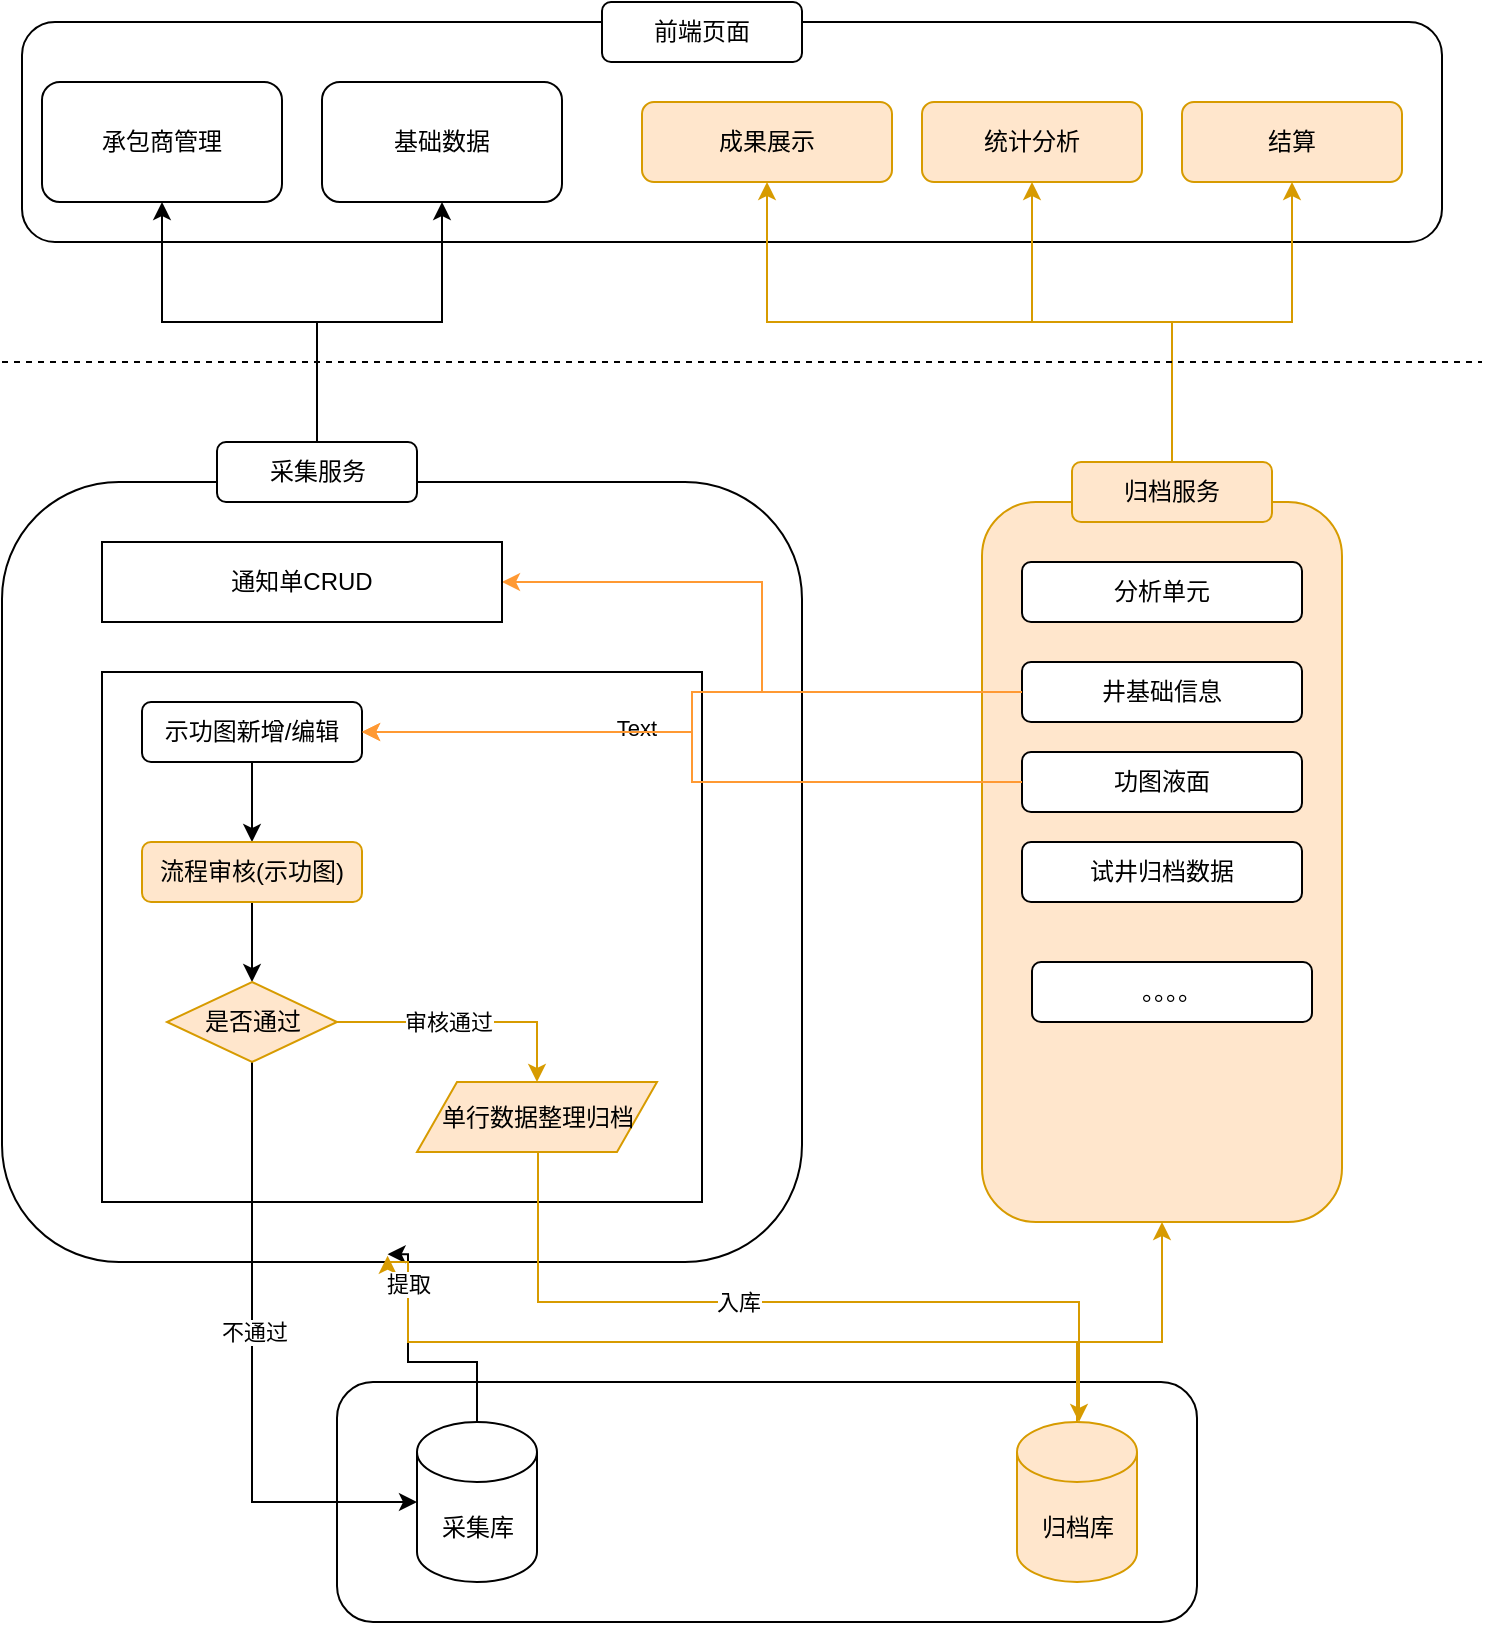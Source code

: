 <mxfile version="27.1.1">
  <diagram name="第 1 页" id="9s7XaZCOjoRoh86qWBvf">
    <mxGraphModel dx="1639" dy="882" grid="1" gridSize="10" guides="1" tooltips="1" connect="1" arrows="1" fold="1" page="1" pageScale="1" pageWidth="827" pageHeight="1169" math="0" shadow="0">
      <root>
        <mxCell id="0" />
        <mxCell id="1" parent="0" />
        <mxCell id="Qa2dCCLPwdOy2a_UL4VP-18" value="" style="rounded=1;whiteSpace=wrap;html=1;" vertex="1" parent="1">
          <mxGeometry x="20" y="50" width="710" height="110" as="geometry" />
        </mxCell>
        <mxCell id="Qa2dCCLPwdOy2a_UL4VP-8" value="" style="rounded=1;whiteSpace=wrap;html=1;fillColor=none;" vertex="1" parent="1">
          <mxGeometry x="10" y="280" width="400" height="390" as="geometry" />
        </mxCell>
        <mxCell id="Qa2dCCLPwdOy2a_UL4VP-6" value="" style="rounded=1;whiteSpace=wrap;html=1;" vertex="1" parent="1">
          <mxGeometry x="177.5" y="730" width="430" height="120" as="geometry" />
        </mxCell>
        <mxCell id="Qa2dCCLPwdOy2a_UL4VP-1" value="采集库" style="shape=cylinder3;whiteSpace=wrap;html=1;boundedLbl=1;backgroundOutline=1;size=15;" vertex="1" parent="1">
          <mxGeometry x="217.5" y="750" width="60" height="80" as="geometry" />
        </mxCell>
        <mxCell id="Qa2dCCLPwdOy2a_UL4VP-22" style="edgeStyle=orthogonalEdgeStyle;rounded=0;orthogonalLoop=1;jettySize=auto;html=1;entryX=0.5;entryY=1;entryDx=0;entryDy=0;fillColor=#ffe6cc;strokeColor=#d79b00;" edge="1" parent="1" source="Qa2dCCLPwdOy2a_UL4VP-2" target="Qa2dCCLPwdOy2a_UL4VP-11">
          <mxGeometry relative="1" as="geometry">
            <Array as="points">
              <mxPoint x="548" y="710" />
              <mxPoint x="590" y="710" />
            </Array>
          </mxGeometry>
        </mxCell>
        <mxCell id="Qa2dCCLPwdOy2a_UL4VP-2" value="归档库" style="shape=cylinder3;whiteSpace=wrap;html=1;boundedLbl=1;backgroundOutline=1;size=15;fillColor=#ffe6cc;strokeColor=#d79b00;" vertex="1" parent="1">
          <mxGeometry x="517.5" y="750" width="60" height="80" as="geometry" />
        </mxCell>
        <mxCell id="Qa2dCCLPwdOy2a_UL4VP-39" style="edgeStyle=orthogonalEdgeStyle;rounded=0;orthogonalLoop=1;jettySize=auto;html=1;entryX=0.5;entryY=1;entryDx=0;entryDy=0;" edge="1" parent="1" source="Qa2dCCLPwdOy2a_UL4VP-10" target="Qa2dCCLPwdOy2a_UL4VP-20">
          <mxGeometry relative="1" as="geometry" />
        </mxCell>
        <mxCell id="Qa2dCCLPwdOy2a_UL4VP-41" style="edgeStyle=orthogonalEdgeStyle;rounded=0;orthogonalLoop=1;jettySize=auto;html=1;entryX=0.5;entryY=1;entryDx=0;entryDy=0;" edge="1" parent="1" source="Qa2dCCLPwdOy2a_UL4VP-10" target="Qa2dCCLPwdOy2a_UL4VP-40">
          <mxGeometry relative="1" as="geometry" />
        </mxCell>
        <mxCell id="Qa2dCCLPwdOy2a_UL4VP-10" value="采集服务" style="rounded=1;whiteSpace=wrap;html=1;" vertex="1" parent="1">
          <mxGeometry x="117.5" y="260" width="100" height="30" as="geometry" />
        </mxCell>
        <mxCell id="Qa2dCCLPwdOy2a_UL4VP-11" value="" style="rounded=1;whiteSpace=wrap;html=1;fillColor=#ffe6cc;strokeColor=#d79b00;" vertex="1" parent="1">
          <mxGeometry x="500" y="290" width="180" height="360" as="geometry" />
        </mxCell>
        <mxCell id="Qa2dCCLPwdOy2a_UL4VP-36" style="edgeStyle=orthogonalEdgeStyle;rounded=0;orthogonalLoop=1;jettySize=auto;html=1;fillColor=#ffe6cc;strokeColor=#d79b00;" edge="1" parent="1" source="Qa2dCCLPwdOy2a_UL4VP-12" target="Qa2dCCLPwdOy2a_UL4VP-30">
          <mxGeometry relative="1" as="geometry" />
        </mxCell>
        <mxCell id="Qa2dCCLPwdOy2a_UL4VP-37" style="edgeStyle=orthogonalEdgeStyle;rounded=0;orthogonalLoop=1;jettySize=auto;html=1;fillColor=#ffe6cc;strokeColor=#d79b00;" edge="1" parent="1" source="Qa2dCCLPwdOy2a_UL4VP-12" target="Qa2dCCLPwdOy2a_UL4VP-29">
          <mxGeometry relative="1" as="geometry" />
        </mxCell>
        <mxCell id="Qa2dCCLPwdOy2a_UL4VP-42" style="edgeStyle=orthogonalEdgeStyle;rounded=0;orthogonalLoop=1;jettySize=auto;html=1;entryX=0.5;entryY=1;entryDx=0;entryDy=0;fillColor=#ffe6cc;strokeColor=#d79b00;" edge="1" parent="1" source="Qa2dCCLPwdOy2a_UL4VP-12" target="Qa2dCCLPwdOy2a_UL4VP-28">
          <mxGeometry relative="1" as="geometry">
            <Array as="points">
              <mxPoint x="595" y="200" />
              <mxPoint x="393" y="200" />
            </Array>
          </mxGeometry>
        </mxCell>
        <mxCell id="Qa2dCCLPwdOy2a_UL4VP-12" value="归档服务" style="rounded=1;whiteSpace=wrap;html=1;fillColor=#ffe6cc;strokeColor=#d79b00;" vertex="1" parent="1">
          <mxGeometry x="545" y="270" width="100" height="30" as="geometry" />
        </mxCell>
        <mxCell id="Qa2dCCLPwdOy2a_UL4VP-19" value="前端页面" style="rounded=1;whiteSpace=wrap;html=1;" vertex="1" parent="1">
          <mxGeometry x="310" y="40" width="100" height="30" as="geometry" />
        </mxCell>
        <mxCell id="Qa2dCCLPwdOy2a_UL4VP-20" value="基础数据" style="rounded=1;whiteSpace=wrap;html=1;" vertex="1" parent="1">
          <mxGeometry x="170" y="80" width="120" height="60" as="geometry" />
        </mxCell>
        <mxCell id="Qa2dCCLPwdOy2a_UL4VP-21" value="" style="endArrow=none;dashed=1;html=1;rounded=0;" edge="1" parent="1">
          <mxGeometry width="50" height="50" relative="1" as="geometry">
            <mxPoint x="10" y="220" as="sourcePoint" />
            <mxPoint x="750" y="220" as="targetPoint" />
          </mxGeometry>
        </mxCell>
        <mxCell id="Qa2dCCLPwdOy2a_UL4VP-23" value="分析单元" style="rounded=1;whiteSpace=wrap;html=1;" vertex="1" parent="1">
          <mxGeometry x="520" y="320" width="140" height="30" as="geometry" />
        </mxCell>
        <mxCell id="Qa2dCCLPwdOy2a_UL4VP-44" style="edgeStyle=orthogonalEdgeStyle;rounded=0;orthogonalLoop=1;jettySize=auto;html=1;entryX=1;entryY=0.5;entryDx=0;entryDy=0;strokeColor=#FF9933;" edge="1" parent="1" source="Qa2dCCLPwdOy2a_UL4VP-24" target="Qa2dCCLPwdOy2a_UL4VP-43">
          <mxGeometry relative="1" as="geometry" />
        </mxCell>
        <mxCell id="Qa2dCCLPwdOy2a_UL4VP-24" value="井基础信息" style="rounded=1;whiteSpace=wrap;html=1;" vertex="1" parent="1">
          <mxGeometry x="520" y="370" width="140" height="30" as="geometry" />
        </mxCell>
        <mxCell id="Qa2dCCLPwdOy2a_UL4VP-25" value="功图液面&lt;span style=&quot;color: rgba(0, 0, 0, 0); font-family: monospace; font-size: 0px; text-align: start; text-wrap-mode: nowrap;&quot;&gt;%3CmxGraphModel%3E%3Croot%3E%3CmxCell%20id%3D%220%22%2F%3E%3CmxCell%20id%3D%221%22%20parent%3D%220%22%2F%3E%3CmxCell%20id%3D%222%22%20value%3D%22%E5%88%86%E6%9E%90%E5%8D%95%E5%85%83%22%20style%3D%22rounded%3D1%3BwhiteSpace%3Dwrap%3Bhtml%3D1%3B%22%20vertex%3D%221%22%20parent%3D%221%22%3E%3CmxGeometry%20x%3D%22520%22%20y%3D%22320%22%20width%3D%22140%22%20height%3D%2230%22%20as%3D%22geometry%22%2F%3E%3C%2FmxCell%3E%3C%2Froot%3E%3C%2FmxGraphModel%3E&lt;/span&gt;" style="rounded=1;whiteSpace=wrap;html=1;" vertex="1" parent="1">
          <mxGeometry x="520" y="415" width="140" height="30" as="geometry" />
        </mxCell>
        <mxCell id="Qa2dCCLPwdOy2a_UL4VP-26" value="试井归档数据" style="rounded=1;whiteSpace=wrap;html=1;" vertex="1" parent="1">
          <mxGeometry x="520" y="460" width="140" height="30" as="geometry" />
        </mxCell>
        <mxCell id="Qa2dCCLPwdOy2a_UL4VP-27" value="。。。。" style="rounded=1;whiteSpace=wrap;html=1;" vertex="1" parent="1">
          <mxGeometry x="525" y="520" width="140" height="30" as="geometry" />
        </mxCell>
        <mxCell id="Qa2dCCLPwdOy2a_UL4VP-28" value="成果展示" style="rounded=1;whiteSpace=wrap;html=1;fillColor=#ffe6cc;strokeColor=#d79b00;" vertex="1" parent="1">
          <mxGeometry x="330" y="90" width="125" height="40" as="geometry" />
        </mxCell>
        <mxCell id="Qa2dCCLPwdOy2a_UL4VP-29" value="统计分析" style="rounded=1;whiteSpace=wrap;html=1;fillColor=#ffe6cc;strokeColor=#d79b00;" vertex="1" parent="1">
          <mxGeometry x="470" y="90" width="110" height="40" as="geometry" />
        </mxCell>
        <mxCell id="Qa2dCCLPwdOy2a_UL4VP-45" value="" style="rounded=0;whiteSpace=wrap;html=1;" vertex="1" parent="1">
          <mxGeometry x="60" y="375" width="300" height="265" as="geometry" />
        </mxCell>
        <mxCell id="Qa2dCCLPwdOy2a_UL4VP-30" value="结算" style="rounded=1;whiteSpace=wrap;html=1;fillColor=#ffe6cc;strokeColor=#d79b00;" vertex="1" parent="1">
          <mxGeometry x="600" y="90" width="110" height="40" as="geometry" />
        </mxCell>
        <mxCell id="Qa2dCCLPwdOy2a_UL4VP-40" value="承包商管理" style="rounded=1;whiteSpace=wrap;html=1;" vertex="1" parent="1">
          <mxGeometry x="30" y="80" width="120" height="60" as="geometry" />
        </mxCell>
        <mxCell id="Qa2dCCLPwdOy2a_UL4VP-43" value="通知单CRUD" style="rounded=0;whiteSpace=wrap;html=1;" vertex="1" parent="1">
          <mxGeometry x="60" y="310" width="200" height="40" as="geometry" />
        </mxCell>
        <mxCell id="Qa2dCCLPwdOy2a_UL4VP-52" value="" style="edgeStyle=orthogonalEdgeStyle;rounded=0;orthogonalLoop=1;jettySize=auto;html=1;" edge="1" parent="1" source="Qa2dCCLPwdOy2a_UL4VP-46" target="Qa2dCCLPwdOy2a_UL4VP-51">
          <mxGeometry relative="1" as="geometry" />
        </mxCell>
        <mxCell id="Qa2dCCLPwdOy2a_UL4VP-46" value="示功图新增/编辑" style="rounded=1;whiteSpace=wrap;html=1;" vertex="1" parent="1">
          <mxGeometry x="80" y="390" width="110" height="30" as="geometry" />
        </mxCell>
        <mxCell id="Qa2dCCLPwdOy2a_UL4VP-48" style="edgeStyle=orthogonalEdgeStyle;rounded=0;orthogonalLoop=1;jettySize=auto;html=1;entryX=0.482;entryY=0.99;entryDx=0;entryDy=0;entryPerimeter=0;" edge="1" parent="1" source="Qa2dCCLPwdOy2a_UL4VP-1" target="Qa2dCCLPwdOy2a_UL4VP-8">
          <mxGeometry relative="1" as="geometry">
            <Array as="points">
              <mxPoint x="248" y="720" />
              <mxPoint x="213" y="720" />
            </Array>
          </mxGeometry>
        </mxCell>
        <mxCell id="Qa2dCCLPwdOy2a_UL4VP-49" style="edgeStyle=orthogonalEdgeStyle;rounded=0;orthogonalLoop=1;jettySize=auto;html=1;entryX=1;entryY=0.5;entryDx=0;entryDy=0;strokeColor=#FF9933;" edge="1" parent="1" source="Qa2dCCLPwdOy2a_UL4VP-24" target="Qa2dCCLPwdOy2a_UL4VP-46">
          <mxGeometry relative="1" as="geometry" />
        </mxCell>
        <mxCell id="Qa2dCCLPwdOy2a_UL4VP-50" value="Text" style="edgeLabel;html=1;align=center;verticalAlign=middle;resizable=0;points=[];" vertex="1" connectable="0" parent="Qa2dCCLPwdOy2a_UL4VP-49">
          <mxGeometry x="0.216" y="-2" relative="1" as="geometry">
            <mxPoint as="offset" />
          </mxGeometry>
        </mxCell>
        <mxCell id="Qa2dCCLPwdOy2a_UL4VP-64" style="edgeStyle=orthogonalEdgeStyle;rounded=0;orthogonalLoop=1;jettySize=auto;html=1;" edge="1" parent="1" source="Qa2dCCLPwdOy2a_UL4VP-51" target="Qa2dCCLPwdOy2a_UL4VP-59">
          <mxGeometry relative="1" as="geometry" />
        </mxCell>
        <mxCell id="Qa2dCCLPwdOy2a_UL4VP-51" value="流程审核(示功图)" style="rounded=1;whiteSpace=wrap;html=1;fillColor=#ffe6cc;strokeColor=#d79b00;" vertex="1" parent="1">
          <mxGeometry x="80" y="460" width="110" height="30" as="geometry" />
        </mxCell>
        <mxCell id="Qa2dCCLPwdOy2a_UL4VP-55" style="edgeStyle=orthogonalEdgeStyle;rounded=0;orthogonalLoop=1;jettySize=auto;html=1;fillColor=#ffe6cc;strokeColor=#d79b00;" edge="1" parent="1">
          <mxGeometry relative="1" as="geometry">
            <mxPoint x="278" y="615" as="sourcePoint" />
            <mxPoint x="548.5" y="750" as="targetPoint" />
            <Array as="points">
              <mxPoint x="278" y="690" />
              <mxPoint x="549" y="690" />
            </Array>
          </mxGeometry>
        </mxCell>
        <mxCell id="Qa2dCCLPwdOy2a_UL4VP-56" value="入库" style="edgeLabel;html=1;align=center;verticalAlign=middle;resizable=0;points=[];" vertex="1" connectable="0" parent="Qa2dCCLPwdOy2a_UL4VP-55">
          <mxGeometry x="-0.139" relative="1" as="geometry">
            <mxPoint as="offset" />
          </mxGeometry>
        </mxCell>
        <mxCell id="Qa2dCCLPwdOy2a_UL4VP-53" value="单行数据整理归档" style="shape=parallelogram;perimeter=parallelogramPerimeter;whiteSpace=wrap;html=1;fixedSize=1;fillColor=#ffe6cc;strokeColor=#d79b00;" vertex="1" parent="1">
          <mxGeometry x="217.5" y="580" width="120" height="35" as="geometry" />
        </mxCell>
        <mxCell id="Qa2dCCLPwdOy2a_UL4VP-54" style="edgeStyle=orthogonalEdgeStyle;rounded=0;orthogonalLoop=1;jettySize=auto;html=1;entryX=0.482;entryY=0.992;entryDx=0;entryDy=0;entryPerimeter=0;fillColor=#ffe6cc;strokeColor=#d79b00;" edge="1" parent="1" source="Qa2dCCLPwdOy2a_UL4VP-2" target="Qa2dCCLPwdOy2a_UL4VP-8">
          <mxGeometry relative="1" as="geometry">
            <Array as="points">
              <mxPoint x="548" y="710" />
              <mxPoint x="213" y="710" />
              <mxPoint x="213" y="670" />
              <mxPoint x="203" y="670" />
            </Array>
          </mxGeometry>
        </mxCell>
        <mxCell id="Qa2dCCLPwdOy2a_UL4VP-67" value="提取" style="edgeLabel;html=1;align=center;verticalAlign=middle;resizable=0;points=[];" vertex="1" connectable="0" parent="Qa2dCCLPwdOy2a_UL4VP-54">
          <mxGeometry x="0.888" relative="1" as="geometry">
            <mxPoint as="offset" />
          </mxGeometry>
        </mxCell>
        <mxCell id="Qa2dCCLPwdOy2a_UL4VP-61" style="edgeStyle=orthogonalEdgeStyle;rounded=0;orthogonalLoop=1;jettySize=auto;html=1;entryX=0.5;entryY=0;entryDx=0;entryDy=0;fillColor=#ffe6cc;strokeColor=#d79b00;" edge="1" parent="1" source="Qa2dCCLPwdOy2a_UL4VP-59" target="Qa2dCCLPwdOy2a_UL4VP-53">
          <mxGeometry relative="1" as="geometry" />
        </mxCell>
        <mxCell id="Qa2dCCLPwdOy2a_UL4VP-62" value="审核通过" style="edgeLabel;html=1;align=center;verticalAlign=middle;resizable=0;points=[];" vertex="1" connectable="0" parent="Qa2dCCLPwdOy2a_UL4VP-61">
          <mxGeometry x="-0.362" y="1" relative="1" as="geometry">
            <mxPoint x="14" y="1" as="offset" />
          </mxGeometry>
        </mxCell>
        <mxCell id="Qa2dCCLPwdOy2a_UL4VP-65" style="edgeStyle=orthogonalEdgeStyle;rounded=0;orthogonalLoop=1;jettySize=auto;html=1;" edge="1" parent="1" source="Qa2dCCLPwdOy2a_UL4VP-59" target="Qa2dCCLPwdOy2a_UL4VP-1">
          <mxGeometry relative="1" as="geometry">
            <Array as="points">
              <mxPoint x="135" y="790" />
            </Array>
          </mxGeometry>
        </mxCell>
        <mxCell id="Qa2dCCLPwdOy2a_UL4VP-66" value="不通过" style="edgeLabel;html=1;align=center;verticalAlign=middle;resizable=0;points=[];" vertex="1" connectable="0" parent="Qa2dCCLPwdOy2a_UL4VP-65">
          <mxGeometry x="-0.108" y="1" relative="1" as="geometry">
            <mxPoint as="offset" />
          </mxGeometry>
        </mxCell>
        <mxCell id="Qa2dCCLPwdOy2a_UL4VP-59" value="是否通过" style="rhombus;whiteSpace=wrap;html=1;fillColor=#ffe6cc;strokeColor=#d79b00;" vertex="1" parent="1">
          <mxGeometry x="92.5" y="530" width="85" height="40" as="geometry" />
        </mxCell>
        <mxCell id="Qa2dCCLPwdOy2a_UL4VP-63" style="edgeStyle=orthogonalEdgeStyle;rounded=0;orthogonalLoop=1;jettySize=auto;html=1;entryX=1;entryY=0.5;entryDx=0;entryDy=0;strokeColor=#FF9933;" edge="1" parent="1" source="Qa2dCCLPwdOy2a_UL4VP-25" target="Qa2dCCLPwdOy2a_UL4VP-46">
          <mxGeometry relative="1" as="geometry" />
        </mxCell>
      </root>
    </mxGraphModel>
  </diagram>
</mxfile>
